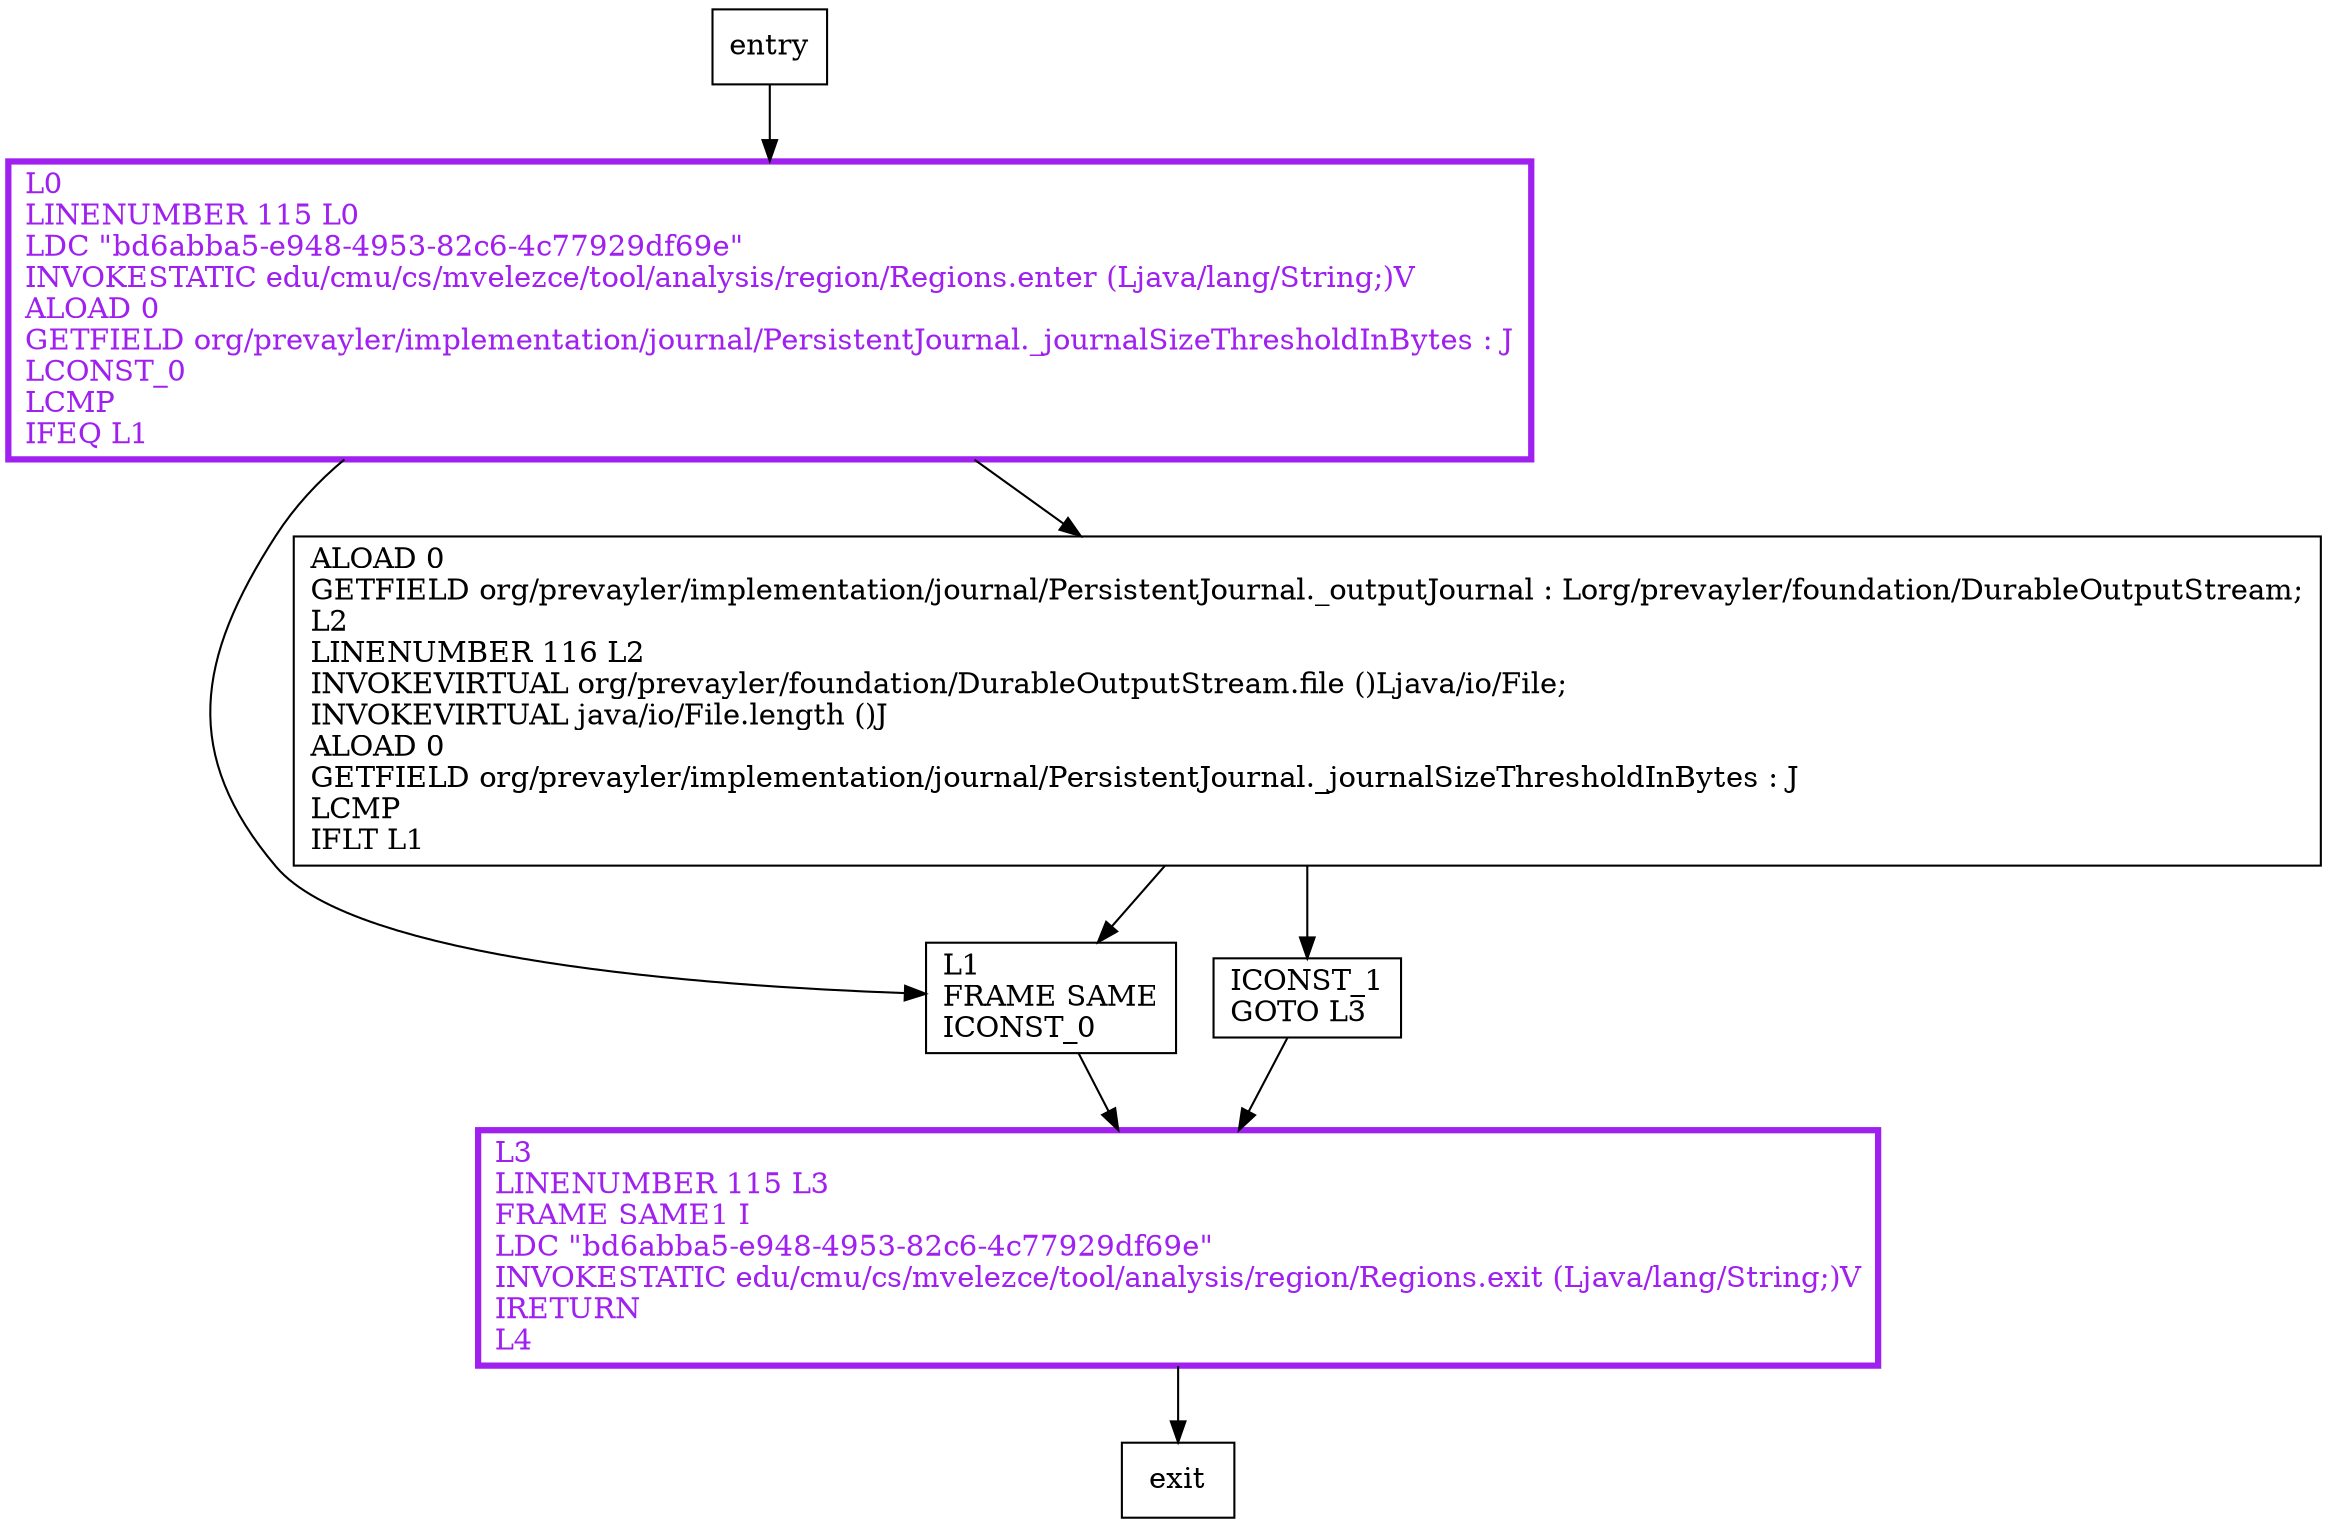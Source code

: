 digraph isOutputJournalTooBig {
node [shape=record];
1168340825 [label="L1\lFRAME SAME\lICONST_0\l"];
1667305539 [label="ALOAD 0\lGETFIELD org/prevayler/implementation/journal/PersistentJournal._outputJournal : Lorg/prevayler/foundation/DurableOutputStream;\lL2\lLINENUMBER 116 L2\lINVOKEVIRTUAL org/prevayler/foundation/DurableOutputStream.file ()Ljava/io/File;\lINVOKEVIRTUAL java/io/File.length ()J\lALOAD 0\lGETFIELD org/prevayler/implementation/journal/PersistentJournal._journalSizeThresholdInBytes : J\lLCMP\lIFLT L1\l"];
1424698224 [label="L0\lLINENUMBER 115 L0\lLDC \"bd6abba5-e948-4953-82c6-4c77929df69e\"\lINVOKESTATIC edu/cmu/cs/mvelezce/tool/analysis/region/Regions.enter (Ljava/lang/String;)V\lALOAD 0\lGETFIELD org/prevayler/implementation/journal/PersistentJournal._journalSizeThresholdInBytes : J\lLCONST_0\lLCMP\lIFEQ L1\l"];
762809053 [label="L3\lLINENUMBER 115 L3\lFRAME SAME1 I\lLDC \"bd6abba5-e948-4953-82c6-4c77929df69e\"\lINVOKESTATIC edu/cmu/cs/mvelezce/tool/analysis/region/Regions.exit (Ljava/lang/String;)V\lIRETURN\lL4\l"];
550147359 [label="ICONST_1\lGOTO L3\l"];
entry;
exit;
1168340825 -> 762809053;
entry -> 1424698224;
1667305539 -> 1168340825;
1667305539 -> 550147359;
1424698224 -> 1168340825;
1424698224 -> 1667305539;
762809053 -> exit;
550147359 -> 762809053;
1424698224[fontcolor="purple", penwidth=3, color="purple"];
762809053[fontcolor="purple", penwidth=3, color="purple"];
}
